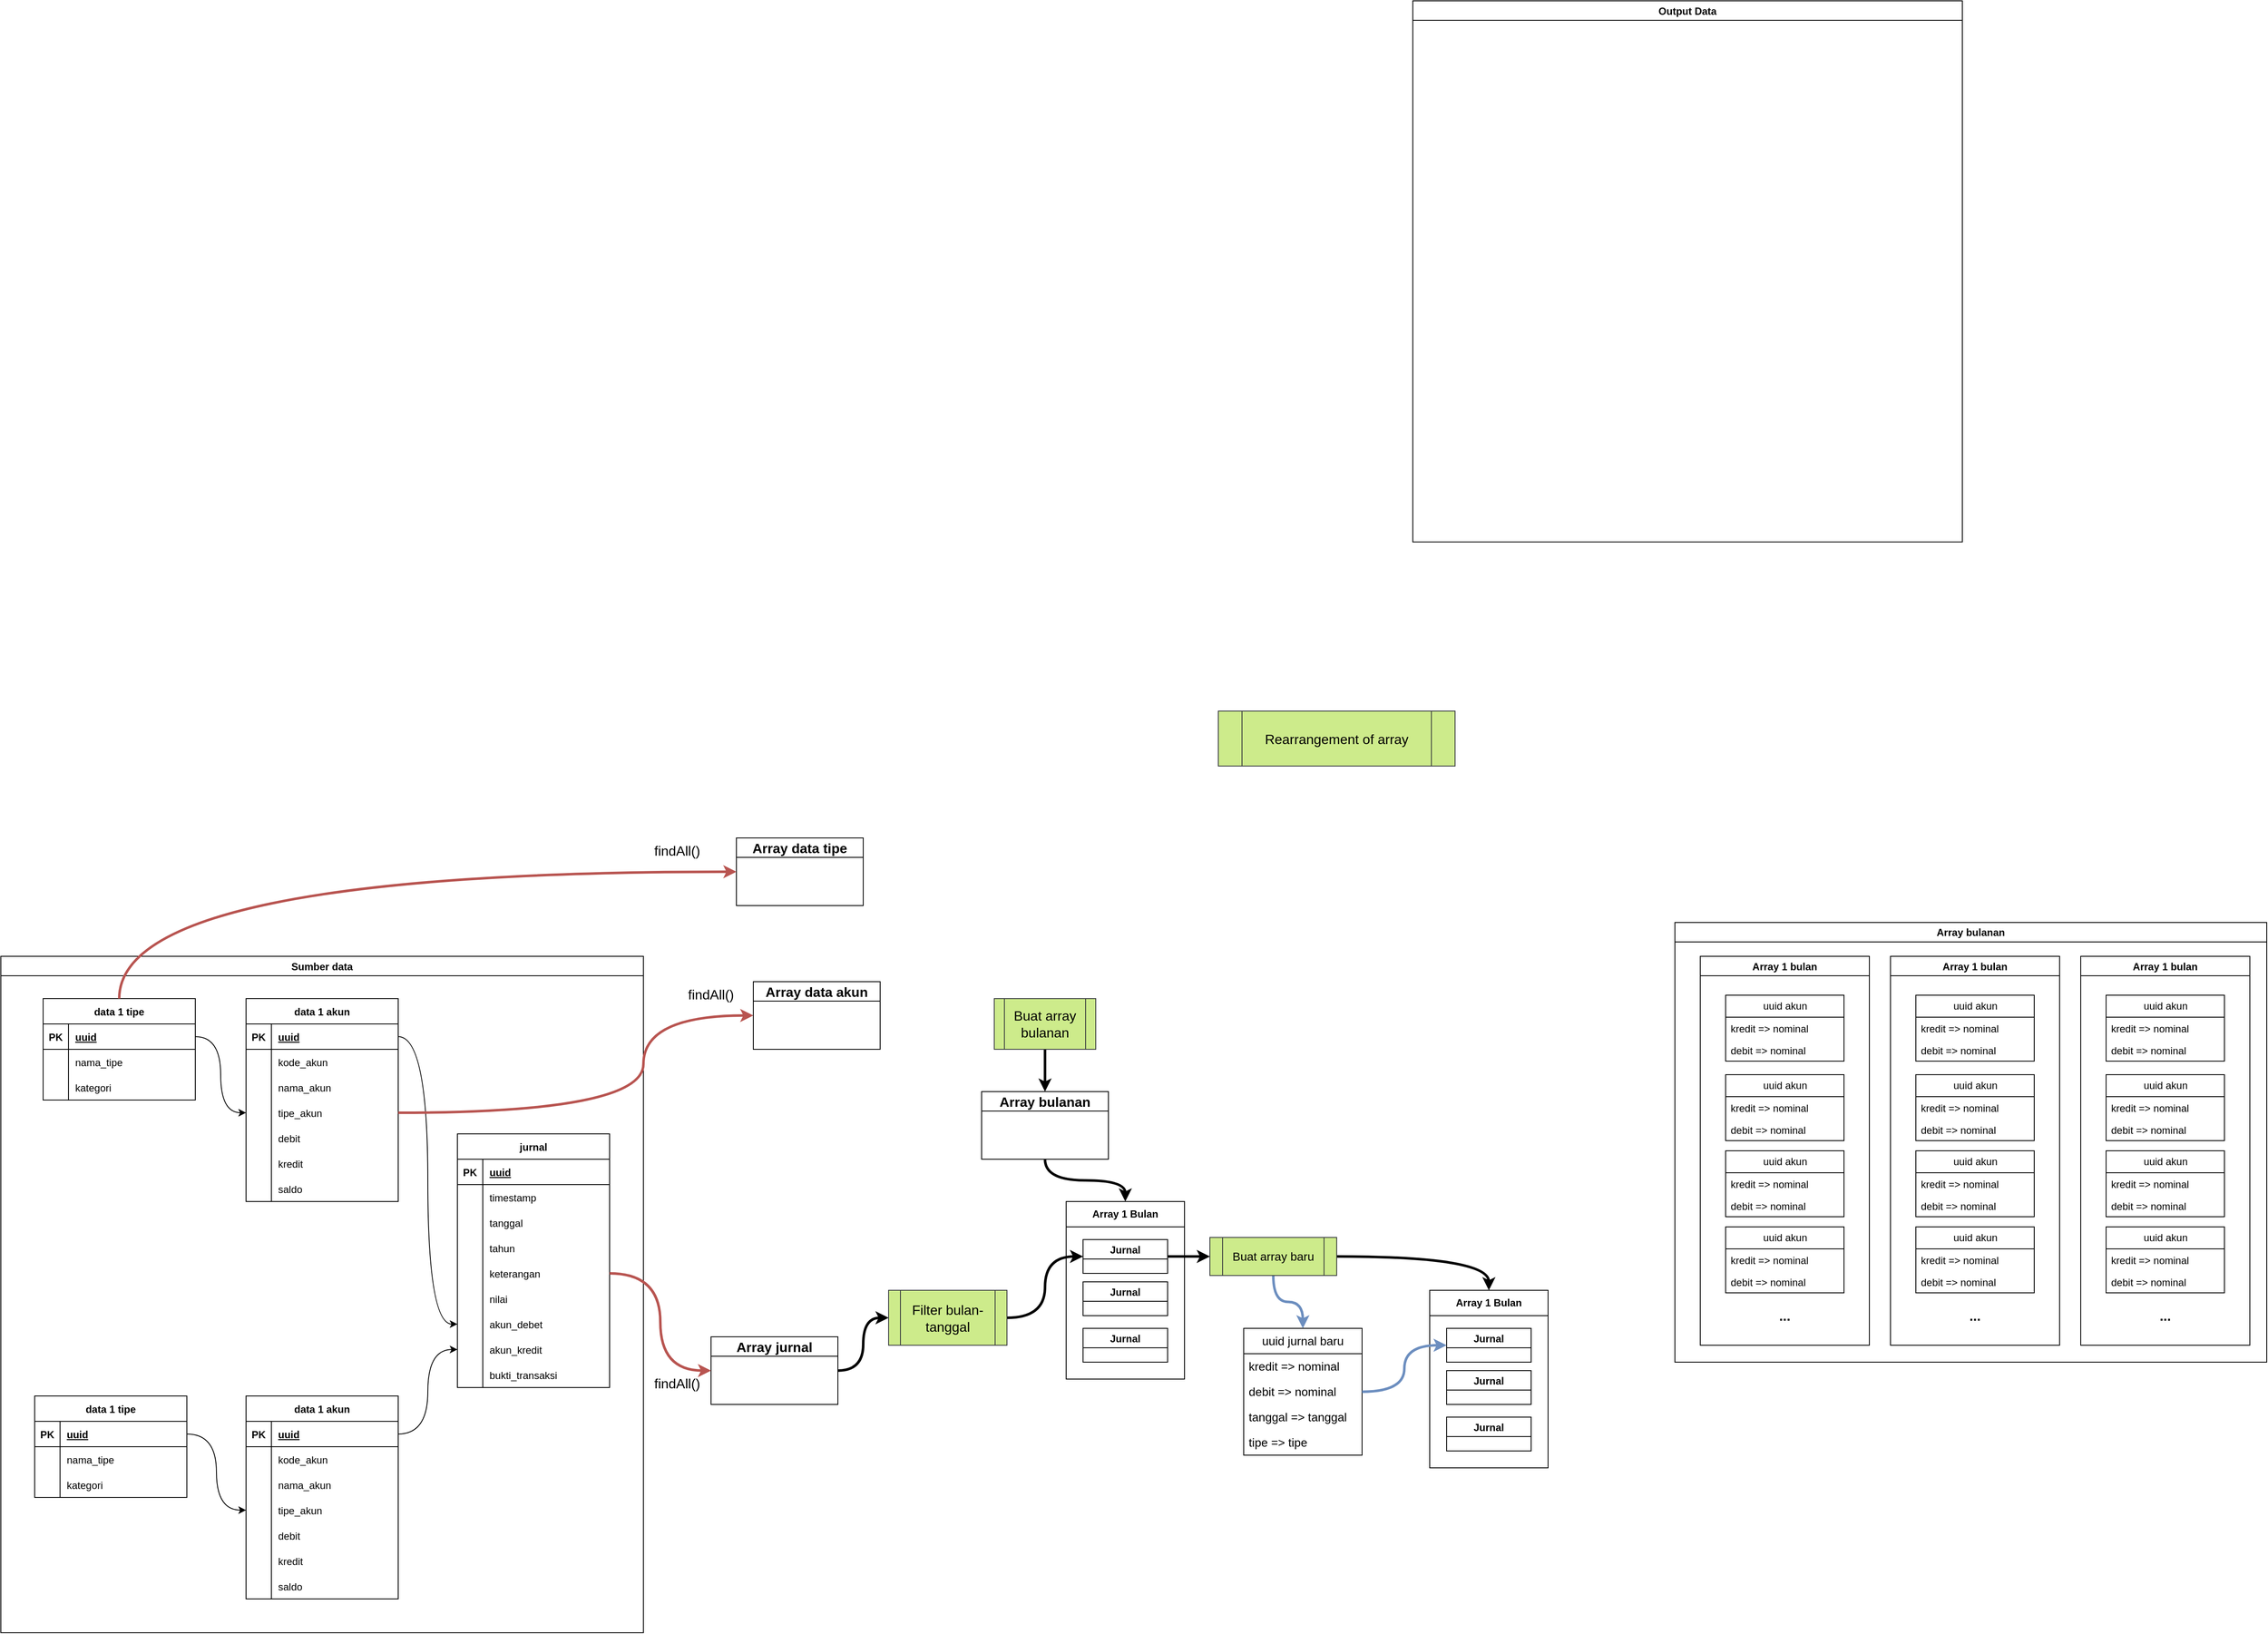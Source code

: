 <mxfile version="20.8.10" type="device"><diagram name="Page-1" id="9f46799a-70d6-7492-0946-bef42562c5a5"><mxGraphModel dx="3149" dy="2953" grid="1" gridSize="10" guides="1" tooltips="1" connect="1" arrows="1" fold="1" page="1" pageScale="1" pageWidth="1100" pageHeight="850" background="none" math="0" shadow="0"><root><mxCell id="0"/><mxCell id="1" parent="0"/><mxCell id="qWIvvmxzfyNrBOVGK8UX-236" value="Array 1 bulan" style="swimlane;" parent="1" vertex="1"><mxGeometry x="1530" y="20" width="200" height="460" as="geometry"/></mxCell><mxCell id="qWIvvmxzfyNrBOVGK8UX-232" value="uuid akun" style="swimlane;fontStyle=0;childLayout=stackLayout;horizontal=1;startSize=26;fillColor=none;horizontalStack=0;resizeParent=1;resizeParentMax=0;resizeLast=0;collapsible=1;marginBottom=0;html=1;" parent="qWIvvmxzfyNrBOVGK8UX-236" vertex="1"><mxGeometry x="30" y="46" width="140" height="78" as="geometry"/></mxCell><mxCell id="qWIvvmxzfyNrBOVGK8UX-233" value="kredit =&amp;gt; nominal" style="text;strokeColor=none;fillColor=none;align=left;verticalAlign=top;spacingLeft=4;spacingRight=4;overflow=hidden;rotatable=0;points=[[0,0.5],[1,0.5]];portConstraint=eastwest;whiteSpace=wrap;html=1;" parent="qWIvvmxzfyNrBOVGK8UX-232" vertex="1"><mxGeometry y="26" width="140" height="26" as="geometry"/></mxCell><mxCell id="qWIvvmxzfyNrBOVGK8UX-234" value="debit =&amp;gt; nominal" style="text;strokeColor=none;fillColor=none;align=left;verticalAlign=top;spacingLeft=4;spacingRight=4;overflow=hidden;rotatable=0;points=[[0,0.5],[1,0.5]];portConstraint=eastwest;whiteSpace=wrap;html=1;" parent="qWIvvmxzfyNrBOVGK8UX-232" vertex="1"><mxGeometry y="52" width="140" height="26" as="geometry"/></mxCell><mxCell id="qWIvvmxzfyNrBOVGK8UX-237" value="uuid akun" style="swimlane;fontStyle=0;childLayout=stackLayout;horizontal=1;startSize=26;fillColor=none;horizontalStack=0;resizeParent=1;resizeParentMax=0;resizeLast=0;collapsible=1;marginBottom=0;html=1;" parent="qWIvvmxzfyNrBOVGK8UX-236" vertex="1"><mxGeometry x="30" y="140" width="140" height="78" as="geometry"/></mxCell><mxCell id="qWIvvmxzfyNrBOVGK8UX-238" value="kredit =&amp;gt; nominal" style="text;strokeColor=none;fillColor=none;align=left;verticalAlign=top;spacingLeft=4;spacingRight=4;overflow=hidden;rotatable=0;points=[[0,0.5],[1,0.5]];portConstraint=eastwest;whiteSpace=wrap;html=1;" parent="qWIvvmxzfyNrBOVGK8UX-237" vertex="1"><mxGeometry y="26" width="140" height="26" as="geometry"/></mxCell><mxCell id="qWIvvmxzfyNrBOVGK8UX-239" value="debit =&amp;gt; nominal" style="text;strokeColor=none;fillColor=none;align=left;verticalAlign=top;spacingLeft=4;spacingRight=4;overflow=hidden;rotatable=0;points=[[0,0.5],[1,0.5]];portConstraint=eastwest;whiteSpace=wrap;html=1;" parent="qWIvvmxzfyNrBOVGK8UX-237" vertex="1"><mxGeometry y="52" width="140" height="26" as="geometry"/></mxCell><mxCell id="qWIvvmxzfyNrBOVGK8UX-240" value="uuid akun" style="swimlane;fontStyle=0;childLayout=stackLayout;horizontal=1;startSize=26;fillColor=none;horizontalStack=0;resizeParent=1;resizeParentMax=0;resizeLast=0;collapsible=1;marginBottom=0;html=1;" parent="qWIvvmxzfyNrBOVGK8UX-236" vertex="1"><mxGeometry x="30" y="230" width="140" height="78" as="geometry"/></mxCell><mxCell id="qWIvvmxzfyNrBOVGK8UX-241" value="kredit =&amp;gt; nominal" style="text;strokeColor=none;fillColor=none;align=left;verticalAlign=top;spacingLeft=4;spacingRight=4;overflow=hidden;rotatable=0;points=[[0,0.5],[1,0.5]];portConstraint=eastwest;whiteSpace=wrap;html=1;" parent="qWIvvmxzfyNrBOVGK8UX-240" vertex="1"><mxGeometry y="26" width="140" height="26" as="geometry"/></mxCell><mxCell id="qWIvvmxzfyNrBOVGK8UX-242" value="debit =&amp;gt; nominal" style="text;strokeColor=none;fillColor=none;align=left;verticalAlign=top;spacingLeft=4;spacingRight=4;overflow=hidden;rotatable=0;points=[[0,0.5],[1,0.5]];portConstraint=eastwest;whiteSpace=wrap;html=1;" parent="qWIvvmxzfyNrBOVGK8UX-240" vertex="1"><mxGeometry y="52" width="140" height="26" as="geometry"/></mxCell><mxCell id="qWIvvmxzfyNrBOVGK8UX-243" value="uuid akun" style="swimlane;fontStyle=0;childLayout=stackLayout;horizontal=1;startSize=26;fillColor=none;horizontalStack=0;resizeParent=1;resizeParentMax=0;resizeLast=0;collapsible=1;marginBottom=0;html=1;" parent="qWIvvmxzfyNrBOVGK8UX-236" vertex="1"><mxGeometry x="30" y="320" width="140" height="78" as="geometry"/></mxCell><mxCell id="qWIvvmxzfyNrBOVGK8UX-244" value="kredit =&amp;gt; nominal" style="text;strokeColor=none;fillColor=none;align=left;verticalAlign=top;spacingLeft=4;spacingRight=4;overflow=hidden;rotatable=0;points=[[0,0.5],[1,0.5]];portConstraint=eastwest;whiteSpace=wrap;html=1;" parent="qWIvvmxzfyNrBOVGK8UX-243" vertex="1"><mxGeometry y="26" width="140" height="26" as="geometry"/></mxCell><mxCell id="qWIvvmxzfyNrBOVGK8UX-245" value="debit =&amp;gt; nominal" style="text;strokeColor=none;fillColor=none;align=left;verticalAlign=top;spacingLeft=4;spacingRight=4;overflow=hidden;rotatable=0;points=[[0,0.5],[1,0.5]];portConstraint=eastwest;whiteSpace=wrap;html=1;" parent="qWIvvmxzfyNrBOVGK8UX-243" vertex="1"><mxGeometry y="52" width="140" height="26" as="geometry"/></mxCell><mxCell id="KUeOn7ZErBru0Qc2MvRN-8" value="..." style="text;html=1;strokeColor=none;fillColor=none;align=center;verticalAlign=middle;whiteSpace=wrap;rounded=0;fontStyle=1;fontSize=16;" parent="qWIvvmxzfyNrBOVGK8UX-236" vertex="1"><mxGeometry x="70" y="410" width="60" height="30" as="geometry"/></mxCell><mxCell id="KUeOn7ZErBru0Qc2MvRN-2" value="Sumber data" style="swimlane;" parent="1" vertex="1"><mxGeometry x="-480" y="20" width="760" height="800" as="geometry"/></mxCell><mxCell id="qWIvvmxzfyNrBOVGK8UX-8" value="data 1 akun" style="shape=table;startSize=30;container=1;collapsible=1;childLayout=tableLayout;fixedRows=1;rowLines=0;fontStyle=1;align=center;resizeLast=1;" parent="KUeOn7ZErBru0Qc2MvRN-2" vertex="1"><mxGeometry x="290" y="50" width="180" height="240" as="geometry"><mxRectangle x="300" y="40" width="110" height="30" as="alternateBounds"/></mxGeometry></mxCell><mxCell id="qWIvvmxzfyNrBOVGK8UX-9" value="" style="shape=tableRow;horizontal=0;startSize=0;swimlaneHead=0;swimlaneBody=0;fillColor=none;collapsible=0;dropTarget=0;points=[[0,0.5],[1,0.5]];portConstraint=eastwest;top=0;left=0;right=0;bottom=1;" parent="qWIvvmxzfyNrBOVGK8UX-8" vertex="1"><mxGeometry y="30" width="180" height="30" as="geometry"/></mxCell><mxCell id="qWIvvmxzfyNrBOVGK8UX-10" value="PK" style="shape=partialRectangle;connectable=0;fillColor=none;top=0;left=0;bottom=0;right=0;fontStyle=1;overflow=hidden;" parent="qWIvvmxzfyNrBOVGK8UX-9" vertex="1"><mxGeometry width="30" height="30" as="geometry"><mxRectangle width="30" height="30" as="alternateBounds"/></mxGeometry></mxCell><mxCell id="qWIvvmxzfyNrBOVGK8UX-11" value="uuid" style="shape=partialRectangle;connectable=0;fillColor=none;top=0;left=0;bottom=0;right=0;align=left;spacingLeft=6;fontStyle=5;overflow=hidden;" parent="qWIvvmxzfyNrBOVGK8UX-9" vertex="1"><mxGeometry x="30" width="150" height="30" as="geometry"><mxRectangle width="150" height="30" as="alternateBounds"/></mxGeometry></mxCell><mxCell id="qWIvvmxzfyNrBOVGK8UX-12" value="" style="shape=tableRow;horizontal=0;startSize=0;swimlaneHead=0;swimlaneBody=0;fillColor=none;collapsible=0;dropTarget=0;points=[[0,0.5],[1,0.5]];portConstraint=eastwest;top=0;left=0;right=0;bottom=0;" parent="qWIvvmxzfyNrBOVGK8UX-8" vertex="1"><mxGeometry y="60" width="180" height="30" as="geometry"/></mxCell><mxCell id="qWIvvmxzfyNrBOVGK8UX-13" value="" style="shape=partialRectangle;connectable=0;fillColor=none;top=0;left=0;bottom=0;right=0;editable=1;overflow=hidden;" parent="qWIvvmxzfyNrBOVGK8UX-12" vertex="1"><mxGeometry width="30" height="30" as="geometry"><mxRectangle width="30" height="30" as="alternateBounds"/></mxGeometry></mxCell><mxCell id="qWIvvmxzfyNrBOVGK8UX-14" value="kode_akun" style="shape=partialRectangle;connectable=0;fillColor=none;top=0;left=0;bottom=0;right=0;align=left;spacingLeft=6;overflow=hidden;" parent="qWIvvmxzfyNrBOVGK8UX-12" vertex="1"><mxGeometry x="30" width="150" height="30" as="geometry"><mxRectangle width="150" height="30" as="alternateBounds"/></mxGeometry></mxCell><mxCell id="qWIvvmxzfyNrBOVGK8UX-15" value="" style="shape=tableRow;horizontal=0;startSize=0;swimlaneHead=0;swimlaneBody=0;fillColor=none;collapsible=0;dropTarget=0;points=[[0,0.5],[1,0.5]];portConstraint=eastwest;top=0;left=0;right=0;bottom=0;" parent="qWIvvmxzfyNrBOVGK8UX-8" vertex="1"><mxGeometry y="90" width="180" height="30" as="geometry"/></mxCell><mxCell id="qWIvvmxzfyNrBOVGK8UX-16" value="" style="shape=partialRectangle;connectable=0;fillColor=none;top=0;left=0;bottom=0;right=0;editable=1;overflow=hidden;" parent="qWIvvmxzfyNrBOVGK8UX-15" vertex="1"><mxGeometry width="30" height="30" as="geometry"><mxRectangle width="30" height="30" as="alternateBounds"/></mxGeometry></mxCell><mxCell id="qWIvvmxzfyNrBOVGK8UX-17" value="nama_akun" style="shape=partialRectangle;connectable=0;fillColor=none;top=0;left=0;bottom=0;right=0;align=left;spacingLeft=6;overflow=hidden;" parent="qWIvvmxzfyNrBOVGK8UX-15" vertex="1"><mxGeometry x="30" width="150" height="30" as="geometry"><mxRectangle width="150" height="30" as="alternateBounds"/></mxGeometry></mxCell><mxCell id="qWIvvmxzfyNrBOVGK8UX-18" value="" style="shape=tableRow;horizontal=0;startSize=0;swimlaneHead=0;swimlaneBody=0;fillColor=none;collapsible=0;dropTarget=0;points=[[0,0.5],[1,0.5]];portConstraint=eastwest;top=0;left=0;right=0;bottom=0;" parent="qWIvvmxzfyNrBOVGK8UX-8" vertex="1"><mxGeometry y="120" width="180" height="30" as="geometry"/></mxCell><mxCell id="qWIvvmxzfyNrBOVGK8UX-19" value="" style="shape=partialRectangle;connectable=0;fillColor=none;top=0;left=0;bottom=0;right=0;editable=1;overflow=hidden;" parent="qWIvvmxzfyNrBOVGK8UX-18" vertex="1"><mxGeometry width="30" height="30" as="geometry"><mxRectangle width="30" height="30" as="alternateBounds"/></mxGeometry></mxCell><mxCell id="qWIvvmxzfyNrBOVGK8UX-20" value="tipe_akun" style="shape=partialRectangle;connectable=0;fillColor=none;top=0;left=0;bottom=0;right=0;align=left;spacingLeft=6;overflow=hidden;" parent="qWIvvmxzfyNrBOVGK8UX-18" vertex="1"><mxGeometry x="30" width="150" height="30" as="geometry"><mxRectangle width="150" height="30" as="alternateBounds"/></mxGeometry></mxCell><mxCell id="qWIvvmxzfyNrBOVGK8UX-21" style="shape=tableRow;horizontal=0;startSize=0;swimlaneHead=0;swimlaneBody=0;fillColor=none;collapsible=0;dropTarget=0;points=[[0,0.5],[1,0.5]];portConstraint=eastwest;top=0;left=0;right=0;bottom=0;" parent="qWIvvmxzfyNrBOVGK8UX-8" vertex="1"><mxGeometry y="150" width="180" height="30" as="geometry"/></mxCell><mxCell id="qWIvvmxzfyNrBOVGK8UX-22" style="shape=partialRectangle;connectable=0;fillColor=none;top=0;left=0;bottom=0;right=0;editable=1;overflow=hidden;" parent="qWIvvmxzfyNrBOVGK8UX-21" vertex="1"><mxGeometry width="30" height="30" as="geometry"><mxRectangle width="30" height="30" as="alternateBounds"/></mxGeometry></mxCell><mxCell id="qWIvvmxzfyNrBOVGK8UX-23" value="debit" style="shape=partialRectangle;connectable=0;fillColor=none;top=0;left=0;bottom=0;right=0;align=left;spacingLeft=6;overflow=hidden;" parent="qWIvvmxzfyNrBOVGK8UX-21" vertex="1"><mxGeometry x="30" width="150" height="30" as="geometry"><mxRectangle width="150" height="30" as="alternateBounds"/></mxGeometry></mxCell><mxCell id="qWIvvmxzfyNrBOVGK8UX-24" style="shape=tableRow;horizontal=0;startSize=0;swimlaneHead=0;swimlaneBody=0;fillColor=none;collapsible=0;dropTarget=0;points=[[0,0.5],[1,0.5]];portConstraint=eastwest;top=0;left=0;right=0;bottom=0;" parent="qWIvvmxzfyNrBOVGK8UX-8" vertex="1"><mxGeometry y="180" width="180" height="30" as="geometry"/></mxCell><mxCell id="qWIvvmxzfyNrBOVGK8UX-25" style="shape=partialRectangle;connectable=0;fillColor=none;top=0;left=0;bottom=0;right=0;editable=1;overflow=hidden;" parent="qWIvvmxzfyNrBOVGK8UX-24" vertex="1"><mxGeometry width="30" height="30" as="geometry"><mxRectangle width="30" height="30" as="alternateBounds"/></mxGeometry></mxCell><mxCell id="qWIvvmxzfyNrBOVGK8UX-26" value="kredit" style="shape=partialRectangle;connectable=0;fillColor=none;top=0;left=0;bottom=0;right=0;align=left;spacingLeft=6;overflow=hidden;" parent="qWIvvmxzfyNrBOVGK8UX-24" vertex="1"><mxGeometry x="30" width="150" height="30" as="geometry"><mxRectangle width="150" height="30" as="alternateBounds"/></mxGeometry></mxCell><mxCell id="qWIvvmxzfyNrBOVGK8UX-27" style="shape=tableRow;horizontal=0;startSize=0;swimlaneHead=0;swimlaneBody=0;fillColor=none;collapsible=0;dropTarget=0;points=[[0,0.5],[1,0.5]];portConstraint=eastwest;top=0;left=0;right=0;bottom=0;" parent="qWIvvmxzfyNrBOVGK8UX-8" vertex="1"><mxGeometry y="210" width="180" height="30" as="geometry"/></mxCell><mxCell id="qWIvvmxzfyNrBOVGK8UX-28" style="shape=partialRectangle;connectable=0;fillColor=none;top=0;left=0;bottom=0;right=0;editable=1;overflow=hidden;" parent="qWIvvmxzfyNrBOVGK8UX-27" vertex="1"><mxGeometry width="30" height="30" as="geometry"><mxRectangle width="30" height="30" as="alternateBounds"/></mxGeometry></mxCell><mxCell id="qWIvvmxzfyNrBOVGK8UX-29" value="saldo" style="shape=partialRectangle;connectable=0;fillColor=none;top=0;left=0;bottom=0;right=0;align=left;spacingLeft=6;overflow=hidden;" parent="qWIvvmxzfyNrBOVGK8UX-27" vertex="1"><mxGeometry x="30" width="150" height="30" as="geometry"><mxRectangle width="150" height="30" as="alternateBounds"/></mxGeometry></mxCell><mxCell id="qWIvvmxzfyNrBOVGK8UX-59" value="" style="endArrow=classic;html=1;rounded=0;edgeStyle=orthogonalEdgeStyle;exitX=1;exitY=0.5;exitDx=0;exitDy=0;curved=1;" parent="KUeOn7ZErBru0Qc2MvRN-2" source="qWIvvmxzfyNrBOVGK8UX-34" target="qWIvvmxzfyNrBOVGK8UX-18" edge="1"><mxGeometry width="50" height="50" relative="1" as="geometry"><mxPoint x="390" y="190" as="sourcePoint"/><mxPoint x="440" y="140" as="targetPoint"/></mxGeometry></mxCell><mxCell id="qWIvvmxzfyNrBOVGK8UX-88" value="" style="endArrow=classic;html=1;rounded=0;exitX=1;exitY=0.5;exitDx=0;exitDy=0;entryX=0;entryY=0.5;entryDx=0;entryDy=0;edgeStyle=orthogonalEdgeStyle;curved=1;" parent="KUeOn7ZErBru0Qc2MvRN-2" source="qWIvvmxzfyNrBOVGK8UX-9" target="qWIvvmxzfyNrBOVGK8UX-79" edge="1"><mxGeometry width="50" height="50" relative="1" as="geometry"><mxPoint x="390" y="240" as="sourcePoint"/><mxPoint x="440" y="190" as="targetPoint"/></mxGeometry></mxCell><mxCell id="qWIvvmxzfyNrBOVGK8UX-91" value="data 1 akun" style="shape=table;startSize=30;container=1;collapsible=1;childLayout=tableLayout;fixedRows=1;rowLines=0;fontStyle=1;align=center;resizeLast=1;" parent="KUeOn7ZErBru0Qc2MvRN-2" vertex="1"><mxGeometry x="290" y="520" width="180" height="240" as="geometry"><mxRectangle x="300" y="305" width="110" height="30" as="alternateBounds"/></mxGeometry></mxCell><mxCell id="qWIvvmxzfyNrBOVGK8UX-92" value="" style="shape=tableRow;horizontal=0;startSize=0;swimlaneHead=0;swimlaneBody=0;fillColor=none;collapsible=0;dropTarget=0;points=[[0,0.5],[1,0.5]];portConstraint=eastwest;top=0;left=0;right=0;bottom=1;" parent="qWIvvmxzfyNrBOVGK8UX-91" vertex="1"><mxGeometry y="30" width="180" height="30" as="geometry"/></mxCell><mxCell id="qWIvvmxzfyNrBOVGK8UX-93" value="PK" style="shape=partialRectangle;connectable=0;fillColor=none;top=0;left=0;bottom=0;right=0;fontStyle=1;overflow=hidden;" parent="qWIvvmxzfyNrBOVGK8UX-92" vertex="1"><mxGeometry width="30" height="30" as="geometry"><mxRectangle width="30" height="30" as="alternateBounds"/></mxGeometry></mxCell><mxCell id="qWIvvmxzfyNrBOVGK8UX-94" value="uuid" style="shape=partialRectangle;connectable=0;fillColor=none;top=0;left=0;bottom=0;right=0;align=left;spacingLeft=6;fontStyle=5;overflow=hidden;" parent="qWIvvmxzfyNrBOVGK8UX-92" vertex="1"><mxGeometry x="30" width="150" height="30" as="geometry"><mxRectangle width="150" height="30" as="alternateBounds"/></mxGeometry></mxCell><mxCell id="qWIvvmxzfyNrBOVGK8UX-95" value="" style="shape=tableRow;horizontal=0;startSize=0;swimlaneHead=0;swimlaneBody=0;fillColor=none;collapsible=0;dropTarget=0;points=[[0,0.5],[1,0.5]];portConstraint=eastwest;top=0;left=0;right=0;bottom=0;" parent="qWIvvmxzfyNrBOVGK8UX-91" vertex="1"><mxGeometry y="60" width="180" height="30" as="geometry"/></mxCell><mxCell id="qWIvvmxzfyNrBOVGK8UX-96" value="" style="shape=partialRectangle;connectable=0;fillColor=none;top=0;left=0;bottom=0;right=0;editable=1;overflow=hidden;" parent="qWIvvmxzfyNrBOVGK8UX-95" vertex="1"><mxGeometry width="30" height="30" as="geometry"><mxRectangle width="30" height="30" as="alternateBounds"/></mxGeometry></mxCell><mxCell id="qWIvvmxzfyNrBOVGK8UX-97" value="kode_akun" style="shape=partialRectangle;connectable=0;fillColor=none;top=0;left=0;bottom=0;right=0;align=left;spacingLeft=6;overflow=hidden;" parent="qWIvvmxzfyNrBOVGK8UX-95" vertex="1"><mxGeometry x="30" width="150" height="30" as="geometry"><mxRectangle width="150" height="30" as="alternateBounds"/></mxGeometry></mxCell><mxCell id="qWIvvmxzfyNrBOVGK8UX-98" value="" style="shape=tableRow;horizontal=0;startSize=0;swimlaneHead=0;swimlaneBody=0;fillColor=none;collapsible=0;dropTarget=0;points=[[0,0.5],[1,0.5]];portConstraint=eastwest;top=0;left=0;right=0;bottom=0;" parent="qWIvvmxzfyNrBOVGK8UX-91" vertex="1"><mxGeometry y="90" width="180" height="30" as="geometry"/></mxCell><mxCell id="qWIvvmxzfyNrBOVGK8UX-99" value="" style="shape=partialRectangle;connectable=0;fillColor=none;top=0;left=0;bottom=0;right=0;editable=1;overflow=hidden;" parent="qWIvvmxzfyNrBOVGK8UX-98" vertex="1"><mxGeometry width="30" height="30" as="geometry"><mxRectangle width="30" height="30" as="alternateBounds"/></mxGeometry></mxCell><mxCell id="qWIvvmxzfyNrBOVGK8UX-100" value="nama_akun" style="shape=partialRectangle;connectable=0;fillColor=none;top=0;left=0;bottom=0;right=0;align=left;spacingLeft=6;overflow=hidden;" parent="qWIvvmxzfyNrBOVGK8UX-98" vertex="1"><mxGeometry x="30" width="150" height="30" as="geometry"><mxRectangle width="150" height="30" as="alternateBounds"/></mxGeometry></mxCell><mxCell id="qWIvvmxzfyNrBOVGK8UX-101" value="" style="shape=tableRow;horizontal=0;startSize=0;swimlaneHead=0;swimlaneBody=0;fillColor=none;collapsible=0;dropTarget=0;points=[[0,0.5],[1,0.5]];portConstraint=eastwest;top=0;left=0;right=0;bottom=0;" parent="qWIvvmxzfyNrBOVGK8UX-91" vertex="1"><mxGeometry y="120" width="180" height="30" as="geometry"/></mxCell><mxCell id="qWIvvmxzfyNrBOVGK8UX-102" value="" style="shape=partialRectangle;connectable=0;fillColor=none;top=0;left=0;bottom=0;right=0;editable=1;overflow=hidden;" parent="qWIvvmxzfyNrBOVGK8UX-101" vertex="1"><mxGeometry width="30" height="30" as="geometry"><mxRectangle width="30" height="30" as="alternateBounds"/></mxGeometry></mxCell><mxCell id="qWIvvmxzfyNrBOVGK8UX-103" value="tipe_akun" style="shape=partialRectangle;connectable=0;fillColor=none;top=0;left=0;bottom=0;right=0;align=left;spacingLeft=6;overflow=hidden;" parent="qWIvvmxzfyNrBOVGK8UX-101" vertex="1"><mxGeometry x="30" width="150" height="30" as="geometry"><mxRectangle width="150" height="30" as="alternateBounds"/></mxGeometry></mxCell><mxCell id="qWIvvmxzfyNrBOVGK8UX-104" style="shape=tableRow;horizontal=0;startSize=0;swimlaneHead=0;swimlaneBody=0;fillColor=none;collapsible=0;dropTarget=0;points=[[0,0.5],[1,0.5]];portConstraint=eastwest;top=0;left=0;right=0;bottom=0;" parent="qWIvvmxzfyNrBOVGK8UX-91" vertex="1"><mxGeometry y="150" width="180" height="30" as="geometry"/></mxCell><mxCell id="qWIvvmxzfyNrBOVGK8UX-105" style="shape=partialRectangle;connectable=0;fillColor=none;top=0;left=0;bottom=0;right=0;editable=1;overflow=hidden;" parent="qWIvvmxzfyNrBOVGK8UX-104" vertex="1"><mxGeometry width="30" height="30" as="geometry"><mxRectangle width="30" height="30" as="alternateBounds"/></mxGeometry></mxCell><mxCell id="qWIvvmxzfyNrBOVGK8UX-106" value="debit" style="shape=partialRectangle;connectable=0;fillColor=none;top=0;left=0;bottom=0;right=0;align=left;spacingLeft=6;overflow=hidden;" parent="qWIvvmxzfyNrBOVGK8UX-104" vertex="1"><mxGeometry x="30" width="150" height="30" as="geometry"><mxRectangle width="150" height="30" as="alternateBounds"/></mxGeometry></mxCell><mxCell id="qWIvvmxzfyNrBOVGK8UX-107" style="shape=tableRow;horizontal=0;startSize=0;swimlaneHead=0;swimlaneBody=0;fillColor=none;collapsible=0;dropTarget=0;points=[[0,0.5],[1,0.5]];portConstraint=eastwest;top=0;left=0;right=0;bottom=0;" parent="qWIvvmxzfyNrBOVGK8UX-91" vertex="1"><mxGeometry y="180" width="180" height="30" as="geometry"/></mxCell><mxCell id="qWIvvmxzfyNrBOVGK8UX-108" style="shape=partialRectangle;connectable=0;fillColor=none;top=0;left=0;bottom=0;right=0;editable=1;overflow=hidden;" parent="qWIvvmxzfyNrBOVGK8UX-107" vertex="1"><mxGeometry width="30" height="30" as="geometry"><mxRectangle width="30" height="30" as="alternateBounds"/></mxGeometry></mxCell><mxCell id="qWIvvmxzfyNrBOVGK8UX-109" value="kredit" style="shape=partialRectangle;connectable=0;fillColor=none;top=0;left=0;bottom=0;right=0;align=left;spacingLeft=6;overflow=hidden;" parent="qWIvvmxzfyNrBOVGK8UX-107" vertex="1"><mxGeometry x="30" width="150" height="30" as="geometry"><mxRectangle width="150" height="30" as="alternateBounds"/></mxGeometry></mxCell><mxCell id="qWIvvmxzfyNrBOVGK8UX-110" style="shape=tableRow;horizontal=0;startSize=0;swimlaneHead=0;swimlaneBody=0;fillColor=none;collapsible=0;dropTarget=0;points=[[0,0.5],[1,0.5]];portConstraint=eastwest;top=0;left=0;right=0;bottom=0;" parent="qWIvvmxzfyNrBOVGK8UX-91" vertex="1"><mxGeometry y="210" width="180" height="30" as="geometry"/></mxCell><mxCell id="qWIvvmxzfyNrBOVGK8UX-111" style="shape=partialRectangle;connectable=0;fillColor=none;top=0;left=0;bottom=0;right=0;editable=1;overflow=hidden;" parent="qWIvvmxzfyNrBOVGK8UX-110" vertex="1"><mxGeometry width="30" height="30" as="geometry"><mxRectangle width="30" height="30" as="alternateBounds"/></mxGeometry></mxCell><mxCell id="qWIvvmxzfyNrBOVGK8UX-112" value="saldo" style="shape=partialRectangle;connectable=0;fillColor=none;top=0;left=0;bottom=0;right=0;align=left;spacingLeft=6;overflow=hidden;" parent="qWIvvmxzfyNrBOVGK8UX-110" vertex="1"><mxGeometry x="30" width="150" height="30" as="geometry"><mxRectangle width="150" height="30" as="alternateBounds"/></mxGeometry></mxCell><mxCell id="qWIvvmxzfyNrBOVGK8UX-114" value="data 1 tipe" style="shape=table;startSize=30;container=1;collapsible=1;childLayout=tableLayout;fixedRows=1;rowLines=0;fontStyle=1;align=center;resizeLast=1;" parent="KUeOn7ZErBru0Qc2MvRN-2" vertex="1"><mxGeometry x="40" y="520" width="180" height="120" as="geometry"><mxRectangle x="60" y="305" width="100" height="30" as="alternateBounds"/></mxGeometry></mxCell><mxCell id="qWIvvmxzfyNrBOVGK8UX-115" value="" style="shape=tableRow;horizontal=0;startSize=0;swimlaneHead=0;swimlaneBody=0;fillColor=none;collapsible=0;dropTarget=0;points=[[0,0.5],[1,0.5]];portConstraint=eastwest;top=0;left=0;right=0;bottom=1;" parent="qWIvvmxzfyNrBOVGK8UX-114" vertex="1"><mxGeometry y="30" width="180" height="30" as="geometry"/></mxCell><mxCell id="qWIvvmxzfyNrBOVGK8UX-116" value="PK" style="shape=partialRectangle;connectable=0;fillColor=none;top=0;left=0;bottom=0;right=0;fontStyle=1;overflow=hidden;" parent="qWIvvmxzfyNrBOVGK8UX-115" vertex="1"><mxGeometry width="30" height="30" as="geometry"><mxRectangle width="30" height="30" as="alternateBounds"/></mxGeometry></mxCell><mxCell id="qWIvvmxzfyNrBOVGK8UX-117" value="uuid" style="shape=partialRectangle;connectable=0;fillColor=none;top=0;left=0;bottom=0;right=0;align=left;spacingLeft=6;fontStyle=5;overflow=hidden;" parent="qWIvvmxzfyNrBOVGK8UX-115" vertex="1"><mxGeometry x="30" width="150" height="30" as="geometry"><mxRectangle width="150" height="30" as="alternateBounds"/></mxGeometry></mxCell><mxCell id="qWIvvmxzfyNrBOVGK8UX-118" value="" style="shape=tableRow;horizontal=0;startSize=0;swimlaneHead=0;swimlaneBody=0;fillColor=none;collapsible=0;dropTarget=0;points=[[0,0.5],[1,0.5]];portConstraint=eastwest;top=0;left=0;right=0;bottom=0;" parent="qWIvvmxzfyNrBOVGK8UX-114" vertex="1"><mxGeometry y="60" width="180" height="30" as="geometry"/></mxCell><mxCell id="qWIvvmxzfyNrBOVGK8UX-119" value="" style="shape=partialRectangle;connectable=0;fillColor=none;top=0;left=0;bottom=0;right=0;editable=1;overflow=hidden;" parent="qWIvvmxzfyNrBOVGK8UX-118" vertex="1"><mxGeometry width="30" height="30" as="geometry"><mxRectangle width="30" height="30" as="alternateBounds"/></mxGeometry></mxCell><mxCell id="qWIvvmxzfyNrBOVGK8UX-120" value="nama_tipe" style="shape=partialRectangle;connectable=0;fillColor=none;top=0;left=0;bottom=0;right=0;align=left;spacingLeft=6;overflow=hidden;" parent="qWIvvmxzfyNrBOVGK8UX-118" vertex="1"><mxGeometry x="30" width="150" height="30" as="geometry"><mxRectangle width="150" height="30" as="alternateBounds"/></mxGeometry></mxCell><mxCell id="qWIvvmxzfyNrBOVGK8UX-121" value="" style="shape=tableRow;horizontal=0;startSize=0;swimlaneHead=0;swimlaneBody=0;fillColor=none;collapsible=0;dropTarget=0;points=[[0,0.5],[1,0.5]];portConstraint=eastwest;top=0;left=0;right=0;bottom=0;" parent="qWIvvmxzfyNrBOVGK8UX-114" vertex="1"><mxGeometry y="90" width="180" height="30" as="geometry"/></mxCell><mxCell id="qWIvvmxzfyNrBOVGK8UX-122" value="" style="shape=partialRectangle;connectable=0;fillColor=none;top=0;left=0;bottom=0;right=0;editable=1;overflow=hidden;" parent="qWIvvmxzfyNrBOVGK8UX-121" vertex="1"><mxGeometry width="30" height="30" as="geometry"><mxRectangle width="30" height="30" as="alternateBounds"/></mxGeometry></mxCell><mxCell id="qWIvvmxzfyNrBOVGK8UX-123" value="kategori" style="shape=partialRectangle;connectable=0;fillColor=none;top=0;left=0;bottom=0;right=0;align=left;spacingLeft=6;overflow=hidden;" parent="qWIvvmxzfyNrBOVGK8UX-121" vertex="1"><mxGeometry x="30" width="150" height="30" as="geometry"><mxRectangle width="150" height="30" as="alternateBounds"/></mxGeometry></mxCell><mxCell id="qWIvvmxzfyNrBOVGK8UX-124" style="edgeStyle=orthogonalEdgeStyle;rounded=0;orthogonalLoop=1;jettySize=auto;html=1;exitX=1;exitY=0.5;exitDx=0;exitDy=0;curved=1;" parent="KUeOn7ZErBru0Qc2MvRN-2" source="qWIvvmxzfyNrBOVGK8UX-115" target="qWIvvmxzfyNrBOVGK8UX-101" edge="1"><mxGeometry relative="1" as="geometry"/></mxCell><mxCell id="qWIvvmxzfyNrBOVGK8UX-60" value="jurnal" style="shape=table;startSize=30;container=1;collapsible=1;childLayout=tableLayout;fixedRows=1;rowLines=0;fontStyle=1;align=center;resizeLast=1;" parent="KUeOn7ZErBru0Qc2MvRN-2" vertex="1"><mxGeometry x="540" y="210" width="180" height="300" as="geometry"><mxRectangle x="590" y="40" width="70" height="30" as="alternateBounds"/></mxGeometry></mxCell><mxCell id="qWIvvmxzfyNrBOVGK8UX-61" value="" style="shape=tableRow;horizontal=0;startSize=0;swimlaneHead=0;swimlaneBody=0;fillColor=none;collapsible=0;dropTarget=0;points=[[0,0.5],[1,0.5]];portConstraint=eastwest;top=0;left=0;right=0;bottom=1;" parent="qWIvvmxzfyNrBOVGK8UX-60" vertex="1"><mxGeometry y="30" width="180" height="30" as="geometry"/></mxCell><mxCell id="qWIvvmxzfyNrBOVGK8UX-62" value="PK" style="shape=partialRectangle;connectable=0;fillColor=none;top=0;left=0;bottom=0;right=0;fontStyle=1;overflow=hidden;" parent="qWIvvmxzfyNrBOVGK8UX-61" vertex="1"><mxGeometry width="30" height="30" as="geometry"><mxRectangle width="30" height="30" as="alternateBounds"/></mxGeometry></mxCell><mxCell id="qWIvvmxzfyNrBOVGK8UX-63" value="uuid" style="shape=partialRectangle;connectable=0;fillColor=none;top=0;left=0;bottom=0;right=0;align=left;spacingLeft=6;fontStyle=5;overflow=hidden;" parent="qWIvvmxzfyNrBOVGK8UX-61" vertex="1"><mxGeometry x="30" width="150" height="30" as="geometry"><mxRectangle width="150" height="30" as="alternateBounds"/></mxGeometry></mxCell><mxCell id="qWIvvmxzfyNrBOVGK8UX-64" value="" style="shape=tableRow;horizontal=0;startSize=0;swimlaneHead=0;swimlaneBody=0;fillColor=none;collapsible=0;dropTarget=0;points=[[0,0.5],[1,0.5]];portConstraint=eastwest;top=0;left=0;right=0;bottom=0;" parent="qWIvvmxzfyNrBOVGK8UX-60" vertex="1"><mxGeometry y="60" width="180" height="30" as="geometry"/></mxCell><mxCell id="qWIvvmxzfyNrBOVGK8UX-65" value="" style="shape=partialRectangle;connectable=0;fillColor=none;top=0;left=0;bottom=0;right=0;editable=1;overflow=hidden;" parent="qWIvvmxzfyNrBOVGK8UX-64" vertex="1"><mxGeometry width="30" height="30" as="geometry"><mxRectangle width="30" height="30" as="alternateBounds"/></mxGeometry></mxCell><mxCell id="qWIvvmxzfyNrBOVGK8UX-66" value="timestamp" style="shape=partialRectangle;connectable=0;fillColor=none;top=0;left=0;bottom=0;right=0;align=left;spacingLeft=6;overflow=hidden;" parent="qWIvvmxzfyNrBOVGK8UX-64" vertex="1"><mxGeometry x="30" width="150" height="30" as="geometry"><mxRectangle width="150" height="30" as="alternateBounds"/></mxGeometry></mxCell><mxCell id="qWIvvmxzfyNrBOVGK8UX-67" value="" style="shape=tableRow;horizontal=0;startSize=0;swimlaneHead=0;swimlaneBody=0;fillColor=none;collapsible=0;dropTarget=0;points=[[0,0.5],[1,0.5]];portConstraint=eastwest;top=0;left=0;right=0;bottom=0;" parent="qWIvvmxzfyNrBOVGK8UX-60" vertex="1"><mxGeometry y="90" width="180" height="30" as="geometry"/></mxCell><mxCell id="qWIvvmxzfyNrBOVGK8UX-68" value="" style="shape=partialRectangle;connectable=0;fillColor=none;top=0;left=0;bottom=0;right=0;editable=1;overflow=hidden;" parent="qWIvvmxzfyNrBOVGK8UX-67" vertex="1"><mxGeometry width="30" height="30" as="geometry"><mxRectangle width="30" height="30" as="alternateBounds"/></mxGeometry></mxCell><mxCell id="qWIvvmxzfyNrBOVGK8UX-69" value="tanggal" style="shape=partialRectangle;connectable=0;fillColor=none;top=0;left=0;bottom=0;right=0;align=left;spacingLeft=6;overflow=hidden;" parent="qWIvvmxzfyNrBOVGK8UX-67" vertex="1"><mxGeometry x="30" width="150" height="30" as="geometry"><mxRectangle width="150" height="30" as="alternateBounds"/></mxGeometry></mxCell><mxCell id="qWIvvmxzfyNrBOVGK8UX-70" value="" style="shape=tableRow;horizontal=0;startSize=0;swimlaneHead=0;swimlaneBody=0;fillColor=none;collapsible=0;dropTarget=0;points=[[0,0.5],[1,0.5]];portConstraint=eastwest;top=0;left=0;right=0;bottom=0;" parent="qWIvvmxzfyNrBOVGK8UX-60" vertex="1"><mxGeometry y="120" width="180" height="30" as="geometry"/></mxCell><mxCell id="qWIvvmxzfyNrBOVGK8UX-71" value="" style="shape=partialRectangle;connectable=0;fillColor=none;top=0;left=0;bottom=0;right=0;editable=1;overflow=hidden;" parent="qWIvvmxzfyNrBOVGK8UX-70" vertex="1"><mxGeometry width="30" height="30" as="geometry"><mxRectangle width="30" height="30" as="alternateBounds"/></mxGeometry></mxCell><mxCell id="qWIvvmxzfyNrBOVGK8UX-72" value="tahun" style="shape=partialRectangle;connectable=0;fillColor=none;top=0;left=0;bottom=0;right=0;align=left;spacingLeft=6;overflow=hidden;" parent="qWIvvmxzfyNrBOVGK8UX-70" vertex="1"><mxGeometry x="30" width="150" height="30" as="geometry"><mxRectangle width="150" height="30" as="alternateBounds"/></mxGeometry></mxCell><mxCell id="qWIvvmxzfyNrBOVGK8UX-73" style="shape=tableRow;horizontal=0;startSize=0;swimlaneHead=0;swimlaneBody=0;fillColor=none;collapsible=0;dropTarget=0;points=[[0,0.5],[1,0.5]];portConstraint=eastwest;top=0;left=0;right=0;bottom=0;" parent="qWIvvmxzfyNrBOVGK8UX-60" vertex="1"><mxGeometry y="150" width="180" height="30" as="geometry"/></mxCell><mxCell id="qWIvvmxzfyNrBOVGK8UX-74" style="shape=partialRectangle;connectable=0;fillColor=none;top=0;left=0;bottom=0;right=0;editable=1;overflow=hidden;" parent="qWIvvmxzfyNrBOVGK8UX-73" vertex="1"><mxGeometry width="30" height="30" as="geometry"><mxRectangle width="30" height="30" as="alternateBounds"/></mxGeometry></mxCell><mxCell id="qWIvvmxzfyNrBOVGK8UX-75" value="keterangan" style="shape=partialRectangle;connectable=0;fillColor=none;top=0;left=0;bottom=0;right=0;align=left;spacingLeft=6;overflow=hidden;" parent="qWIvvmxzfyNrBOVGK8UX-73" vertex="1"><mxGeometry x="30" width="150" height="30" as="geometry"><mxRectangle width="150" height="30" as="alternateBounds"/></mxGeometry></mxCell><mxCell id="qWIvvmxzfyNrBOVGK8UX-76" style="shape=tableRow;horizontal=0;startSize=0;swimlaneHead=0;swimlaneBody=0;fillColor=none;collapsible=0;dropTarget=0;points=[[0,0.5],[1,0.5]];portConstraint=eastwest;top=0;left=0;right=0;bottom=0;" parent="qWIvvmxzfyNrBOVGK8UX-60" vertex="1"><mxGeometry y="180" width="180" height="30" as="geometry"/></mxCell><mxCell id="qWIvvmxzfyNrBOVGK8UX-77" style="shape=partialRectangle;connectable=0;fillColor=none;top=0;left=0;bottom=0;right=0;editable=1;overflow=hidden;" parent="qWIvvmxzfyNrBOVGK8UX-76" vertex="1"><mxGeometry width="30" height="30" as="geometry"><mxRectangle width="30" height="30" as="alternateBounds"/></mxGeometry></mxCell><mxCell id="qWIvvmxzfyNrBOVGK8UX-78" value="nilai" style="shape=partialRectangle;connectable=0;fillColor=none;top=0;left=0;bottom=0;right=0;align=left;spacingLeft=6;overflow=hidden;" parent="qWIvvmxzfyNrBOVGK8UX-76" vertex="1"><mxGeometry x="30" width="150" height="30" as="geometry"><mxRectangle width="150" height="30" as="alternateBounds"/></mxGeometry></mxCell><mxCell id="qWIvvmxzfyNrBOVGK8UX-79" style="shape=tableRow;horizontal=0;startSize=0;swimlaneHead=0;swimlaneBody=0;fillColor=none;collapsible=0;dropTarget=0;points=[[0,0.5],[1,0.5]];portConstraint=eastwest;top=0;left=0;right=0;bottom=0;" parent="qWIvvmxzfyNrBOVGK8UX-60" vertex="1"><mxGeometry y="210" width="180" height="30" as="geometry"/></mxCell><mxCell id="qWIvvmxzfyNrBOVGK8UX-80" style="shape=partialRectangle;connectable=0;fillColor=none;top=0;left=0;bottom=0;right=0;editable=1;overflow=hidden;" parent="qWIvvmxzfyNrBOVGK8UX-79" vertex="1"><mxGeometry width="30" height="30" as="geometry"><mxRectangle width="30" height="30" as="alternateBounds"/></mxGeometry></mxCell><mxCell id="qWIvvmxzfyNrBOVGK8UX-81" value="akun_debet" style="shape=partialRectangle;connectable=0;fillColor=none;top=0;left=0;bottom=0;right=0;align=left;spacingLeft=6;overflow=hidden;" parent="qWIvvmxzfyNrBOVGK8UX-79" vertex="1"><mxGeometry x="30" width="150" height="30" as="geometry"><mxRectangle width="150" height="30" as="alternateBounds"/></mxGeometry></mxCell><mxCell id="qWIvvmxzfyNrBOVGK8UX-82" style="shape=tableRow;horizontal=0;startSize=0;swimlaneHead=0;swimlaneBody=0;fillColor=none;collapsible=0;dropTarget=0;points=[[0,0.5],[1,0.5]];portConstraint=eastwest;top=0;left=0;right=0;bottom=0;" parent="qWIvvmxzfyNrBOVGK8UX-60" vertex="1"><mxGeometry y="240" width="180" height="30" as="geometry"/></mxCell><mxCell id="qWIvvmxzfyNrBOVGK8UX-83" style="shape=partialRectangle;connectable=0;fillColor=none;top=0;left=0;bottom=0;right=0;editable=1;overflow=hidden;" parent="qWIvvmxzfyNrBOVGK8UX-82" vertex="1"><mxGeometry width="30" height="30" as="geometry"><mxRectangle width="30" height="30" as="alternateBounds"/></mxGeometry></mxCell><mxCell id="qWIvvmxzfyNrBOVGK8UX-84" value="akun_kredit" style="shape=partialRectangle;connectable=0;fillColor=none;top=0;left=0;bottom=0;right=0;align=left;spacingLeft=6;overflow=hidden;" parent="qWIvvmxzfyNrBOVGK8UX-82" vertex="1"><mxGeometry x="30" width="150" height="30" as="geometry"><mxRectangle width="150" height="30" as="alternateBounds"/></mxGeometry></mxCell><mxCell id="qWIvvmxzfyNrBOVGK8UX-85" style="shape=tableRow;horizontal=0;startSize=0;swimlaneHead=0;swimlaneBody=0;fillColor=none;collapsible=0;dropTarget=0;points=[[0,0.5],[1,0.5]];portConstraint=eastwest;top=0;left=0;right=0;bottom=0;" parent="qWIvvmxzfyNrBOVGK8UX-60" vertex="1"><mxGeometry y="270" width="180" height="30" as="geometry"/></mxCell><mxCell id="qWIvvmxzfyNrBOVGK8UX-86" style="shape=partialRectangle;connectable=0;fillColor=none;top=0;left=0;bottom=0;right=0;editable=1;overflow=hidden;" parent="qWIvvmxzfyNrBOVGK8UX-85" vertex="1"><mxGeometry width="30" height="30" as="geometry"><mxRectangle width="30" height="30" as="alternateBounds"/></mxGeometry></mxCell><mxCell id="qWIvvmxzfyNrBOVGK8UX-87" value="bukti_transaksi" style="shape=partialRectangle;connectable=0;fillColor=none;top=0;left=0;bottom=0;right=0;align=left;spacingLeft=6;overflow=hidden;" parent="qWIvvmxzfyNrBOVGK8UX-85" vertex="1"><mxGeometry x="30" width="150" height="30" as="geometry"><mxRectangle width="150" height="30" as="alternateBounds"/></mxGeometry></mxCell><mxCell id="qWIvvmxzfyNrBOVGK8UX-113" style="edgeStyle=orthogonalEdgeStyle;rounded=0;orthogonalLoop=1;jettySize=auto;html=1;exitX=1;exitY=0.5;exitDx=0;exitDy=0;curved=1;" parent="KUeOn7ZErBru0Qc2MvRN-2" source="qWIvvmxzfyNrBOVGK8UX-92" target="qWIvvmxzfyNrBOVGK8UX-82" edge="1"><mxGeometry relative="1" as="geometry"/></mxCell><mxCell id="qWIvvmxzfyNrBOVGK8UX-33" value="data 1 tipe" style="shape=table;startSize=30;container=1;collapsible=1;childLayout=tableLayout;fixedRows=1;rowLines=0;fontStyle=1;align=center;resizeLast=1;" parent="KUeOn7ZErBru0Qc2MvRN-2" vertex="1"><mxGeometry x="50" y="50" width="180" height="120" as="geometry"><mxRectangle x="60" y="40" width="100" height="30" as="alternateBounds"/></mxGeometry></mxCell><mxCell id="qWIvvmxzfyNrBOVGK8UX-34" value="" style="shape=tableRow;horizontal=0;startSize=0;swimlaneHead=0;swimlaneBody=0;fillColor=none;collapsible=0;dropTarget=0;points=[[0,0.5],[1,0.5]];portConstraint=eastwest;top=0;left=0;right=0;bottom=1;" parent="qWIvvmxzfyNrBOVGK8UX-33" vertex="1"><mxGeometry y="30" width="180" height="30" as="geometry"/></mxCell><mxCell id="qWIvvmxzfyNrBOVGK8UX-35" value="PK" style="shape=partialRectangle;connectable=0;fillColor=none;top=0;left=0;bottom=0;right=0;fontStyle=1;overflow=hidden;" parent="qWIvvmxzfyNrBOVGK8UX-34" vertex="1"><mxGeometry width="30" height="30" as="geometry"><mxRectangle width="30" height="30" as="alternateBounds"/></mxGeometry></mxCell><mxCell id="qWIvvmxzfyNrBOVGK8UX-36" value="uuid" style="shape=partialRectangle;connectable=0;fillColor=none;top=0;left=0;bottom=0;right=0;align=left;spacingLeft=6;fontStyle=5;overflow=hidden;" parent="qWIvvmxzfyNrBOVGK8UX-34" vertex="1"><mxGeometry x="30" width="150" height="30" as="geometry"><mxRectangle width="150" height="30" as="alternateBounds"/></mxGeometry></mxCell><mxCell id="qWIvvmxzfyNrBOVGK8UX-37" value="" style="shape=tableRow;horizontal=0;startSize=0;swimlaneHead=0;swimlaneBody=0;fillColor=none;collapsible=0;dropTarget=0;points=[[0,0.5],[1,0.5]];portConstraint=eastwest;top=0;left=0;right=0;bottom=0;" parent="qWIvvmxzfyNrBOVGK8UX-33" vertex="1"><mxGeometry y="60" width="180" height="30" as="geometry"/></mxCell><mxCell id="qWIvvmxzfyNrBOVGK8UX-38" value="" style="shape=partialRectangle;connectable=0;fillColor=none;top=0;left=0;bottom=0;right=0;editable=1;overflow=hidden;" parent="qWIvvmxzfyNrBOVGK8UX-37" vertex="1"><mxGeometry width="30" height="30" as="geometry"><mxRectangle width="30" height="30" as="alternateBounds"/></mxGeometry></mxCell><mxCell id="qWIvvmxzfyNrBOVGK8UX-39" value="nama_tipe" style="shape=partialRectangle;connectable=0;fillColor=none;top=0;left=0;bottom=0;right=0;align=left;spacingLeft=6;overflow=hidden;" parent="qWIvvmxzfyNrBOVGK8UX-37" vertex="1"><mxGeometry x="30" width="150" height="30" as="geometry"><mxRectangle width="150" height="30" as="alternateBounds"/></mxGeometry></mxCell><mxCell id="qWIvvmxzfyNrBOVGK8UX-40" value="" style="shape=tableRow;horizontal=0;startSize=0;swimlaneHead=0;swimlaneBody=0;fillColor=none;collapsible=0;dropTarget=0;points=[[0,0.5],[1,0.5]];portConstraint=eastwest;top=0;left=0;right=0;bottom=0;" parent="qWIvvmxzfyNrBOVGK8UX-33" vertex="1"><mxGeometry y="90" width="180" height="30" as="geometry"/></mxCell><mxCell id="qWIvvmxzfyNrBOVGK8UX-41" value="" style="shape=partialRectangle;connectable=0;fillColor=none;top=0;left=0;bottom=0;right=0;editable=1;overflow=hidden;" parent="qWIvvmxzfyNrBOVGK8UX-40" vertex="1"><mxGeometry width="30" height="30" as="geometry"><mxRectangle width="30" height="30" as="alternateBounds"/></mxGeometry></mxCell><mxCell id="qWIvvmxzfyNrBOVGK8UX-42" value="kategori" style="shape=partialRectangle;connectable=0;fillColor=none;top=0;left=0;bottom=0;right=0;align=left;spacingLeft=6;overflow=hidden;" parent="qWIvvmxzfyNrBOVGK8UX-40" vertex="1"><mxGeometry x="30" width="150" height="30" as="geometry"><mxRectangle width="150" height="30" as="alternateBounds"/></mxGeometry></mxCell><mxCell id="KUeOn7ZErBru0Qc2MvRN-7" value="Output Data" style="swimlane;" parent="1" vertex="1"><mxGeometry x="1190" y="-1110" width="650" height="640" as="geometry"/></mxCell><mxCell id="KUeOn7ZErBru0Qc2MvRN-9" value="Array 1 bulan" style="swimlane;" parent="1" vertex="1"><mxGeometry x="1755" y="20" width="200" height="460" as="geometry"/></mxCell><mxCell id="KUeOn7ZErBru0Qc2MvRN-10" value="uuid akun" style="swimlane;fontStyle=0;childLayout=stackLayout;horizontal=1;startSize=26;fillColor=none;horizontalStack=0;resizeParent=1;resizeParentMax=0;resizeLast=0;collapsible=1;marginBottom=0;html=1;" parent="KUeOn7ZErBru0Qc2MvRN-9" vertex="1"><mxGeometry x="30" y="46" width="140" height="78" as="geometry"/></mxCell><mxCell id="KUeOn7ZErBru0Qc2MvRN-11" value="kredit =&amp;gt; nominal" style="text;strokeColor=none;fillColor=none;align=left;verticalAlign=top;spacingLeft=4;spacingRight=4;overflow=hidden;rotatable=0;points=[[0,0.5],[1,0.5]];portConstraint=eastwest;whiteSpace=wrap;html=1;" parent="KUeOn7ZErBru0Qc2MvRN-10" vertex="1"><mxGeometry y="26" width="140" height="26" as="geometry"/></mxCell><mxCell id="KUeOn7ZErBru0Qc2MvRN-12" value="debit =&amp;gt; nominal" style="text;strokeColor=none;fillColor=none;align=left;verticalAlign=top;spacingLeft=4;spacingRight=4;overflow=hidden;rotatable=0;points=[[0,0.5],[1,0.5]];portConstraint=eastwest;whiteSpace=wrap;html=1;" parent="KUeOn7ZErBru0Qc2MvRN-10" vertex="1"><mxGeometry y="52" width="140" height="26" as="geometry"/></mxCell><mxCell id="KUeOn7ZErBru0Qc2MvRN-13" value="uuid akun" style="swimlane;fontStyle=0;childLayout=stackLayout;horizontal=1;startSize=26;fillColor=none;horizontalStack=0;resizeParent=1;resizeParentMax=0;resizeLast=0;collapsible=1;marginBottom=0;html=1;" parent="KUeOn7ZErBru0Qc2MvRN-9" vertex="1"><mxGeometry x="30" y="140" width="140" height="78" as="geometry"/></mxCell><mxCell id="KUeOn7ZErBru0Qc2MvRN-14" value="kredit =&amp;gt; nominal" style="text;strokeColor=none;fillColor=none;align=left;verticalAlign=top;spacingLeft=4;spacingRight=4;overflow=hidden;rotatable=0;points=[[0,0.5],[1,0.5]];portConstraint=eastwest;whiteSpace=wrap;html=1;" parent="KUeOn7ZErBru0Qc2MvRN-13" vertex="1"><mxGeometry y="26" width="140" height="26" as="geometry"/></mxCell><mxCell id="KUeOn7ZErBru0Qc2MvRN-15" value="debit =&amp;gt; nominal" style="text;strokeColor=none;fillColor=none;align=left;verticalAlign=top;spacingLeft=4;spacingRight=4;overflow=hidden;rotatable=0;points=[[0,0.5],[1,0.5]];portConstraint=eastwest;whiteSpace=wrap;html=1;" parent="KUeOn7ZErBru0Qc2MvRN-13" vertex="1"><mxGeometry y="52" width="140" height="26" as="geometry"/></mxCell><mxCell id="KUeOn7ZErBru0Qc2MvRN-16" value="uuid akun" style="swimlane;fontStyle=0;childLayout=stackLayout;horizontal=1;startSize=26;fillColor=none;horizontalStack=0;resizeParent=1;resizeParentMax=0;resizeLast=0;collapsible=1;marginBottom=0;html=1;" parent="KUeOn7ZErBru0Qc2MvRN-9" vertex="1"><mxGeometry x="30" y="230" width="140" height="78" as="geometry"/></mxCell><mxCell id="KUeOn7ZErBru0Qc2MvRN-17" value="kredit =&amp;gt; nominal" style="text;strokeColor=none;fillColor=none;align=left;verticalAlign=top;spacingLeft=4;spacingRight=4;overflow=hidden;rotatable=0;points=[[0,0.5],[1,0.5]];portConstraint=eastwest;whiteSpace=wrap;html=1;" parent="KUeOn7ZErBru0Qc2MvRN-16" vertex="1"><mxGeometry y="26" width="140" height="26" as="geometry"/></mxCell><mxCell id="KUeOn7ZErBru0Qc2MvRN-18" value="debit =&amp;gt; nominal" style="text;strokeColor=none;fillColor=none;align=left;verticalAlign=top;spacingLeft=4;spacingRight=4;overflow=hidden;rotatable=0;points=[[0,0.5],[1,0.5]];portConstraint=eastwest;whiteSpace=wrap;html=1;" parent="KUeOn7ZErBru0Qc2MvRN-16" vertex="1"><mxGeometry y="52" width="140" height="26" as="geometry"/></mxCell><mxCell id="KUeOn7ZErBru0Qc2MvRN-19" value="uuid akun" style="swimlane;fontStyle=0;childLayout=stackLayout;horizontal=1;startSize=26;fillColor=none;horizontalStack=0;resizeParent=1;resizeParentMax=0;resizeLast=0;collapsible=1;marginBottom=0;html=1;" parent="KUeOn7ZErBru0Qc2MvRN-9" vertex="1"><mxGeometry x="30" y="320" width="140" height="78" as="geometry"/></mxCell><mxCell id="KUeOn7ZErBru0Qc2MvRN-20" value="kredit =&amp;gt; nominal" style="text;strokeColor=none;fillColor=none;align=left;verticalAlign=top;spacingLeft=4;spacingRight=4;overflow=hidden;rotatable=0;points=[[0,0.5],[1,0.5]];portConstraint=eastwest;whiteSpace=wrap;html=1;" parent="KUeOn7ZErBru0Qc2MvRN-19" vertex="1"><mxGeometry y="26" width="140" height="26" as="geometry"/></mxCell><mxCell id="KUeOn7ZErBru0Qc2MvRN-21" value="debit =&amp;gt; nominal" style="text;strokeColor=none;fillColor=none;align=left;verticalAlign=top;spacingLeft=4;spacingRight=4;overflow=hidden;rotatable=0;points=[[0,0.5],[1,0.5]];portConstraint=eastwest;whiteSpace=wrap;html=1;" parent="KUeOn7ZErBru0Qc2MvRN-19" vertex="1"><mxGeometry y="52" width="140" height="26" as="geometry"/></mxCell><mxCell id="KUeOn7ZErBru0Qc2MvRN-22" value="..." style="text;html=1;strokeColor=none;fillColor=none;align=center;verticalAlign=middle;whiteSpace=wrap;rounded=0;fontStyle=1;fontSize=16;" parent="KUeOn7ZErBru0Qc2MvRN-9" vertex="1"><mxGeometry x="70" y="410" width="60" height="30" as="geometry"/></mxCell><mxCell id="KUeOn7ZErBru0Qc2MvRN-23" value="Array 1 bulan" style="swimlane;" parent="1" vertex="1"><mxGeometry x="1980" y="20" width="200" height="460" as="geometry"/></mxCell><mxCell id="KUeOn7ZErBru0Qc2MvRN-24" value="uuid akun" style="swimlane;fontStyle=0;childLayout=stackLayout;horizontal=1;startSize=26;fillColor=none;horizontalStack=0;resizeParent=1;resizeParentMax=0;resizeLast=0;collapsible=1;marginBottom=0;html=1;" parent="KUeOn7ZErBru0Qc2MvRN-23" vertex="1"><mxGeometry x="30" y="46" width="140" height="78" as="geometry"/></mxCell><mxCell id="KUeOn7ZErBru0Qc2MvRN-25" value="kredit =&amp;gt; nominal" style="text;strokeColor=none;fillColor=none;align=left;verticalAlign=top;spacingLeft=4;spacingRight=4;overflow=hidden;rotatable=0;points=[[0,0.5],[1,0.5]];portConstraint=eastwest;whiteSpace=wrap;html=1;" parent="KUeOn7ZErBru0Qc2MvRN-24" vertex="1"><mxGeometry y="26" width="140" height="26" as="geometry"/></mxCell><mxCell id="KUeOn7ZErBru0Qc2MvRN-26" value="debit =&amp;gt; nominal" style="text;strokeColor=none;fillColor=none;align=left;verticalAlign=top;spacingLeft=4;spacingRight=4;overflow=hidden;rotatable=0;points=[[0,0.5],[1,0.5]];portConstraint=eastwest;whiteSpace=wrap;html=1;" parent="KUeOn7ZErBru0Qc2MvRN-24" vertex="1"><mxGeometry y="52" width="140" height="26" as="geometry"/></mxCell><mxCell id="KUeOn7ZErBru0Qc2MvRN-27" value="uuid akun" style="swimlane;fontStyle=0;childLayout=stackLayout;horizontal=1;startSize=26;fillColor=none;horizontalStack=0;resizeParent=1;resizeParentMax=0;resizeLast=0;collapsible=1;marginBottom=0;html=1;" parent="KUeOn7ZErBru0Qc2MvRN-23" vertex="1"><mxGeometry x="30" y="140" width="140" height="78" as="geometry"/></mxCell><mxCell id="KUeOn7ZErBru0Qc2MvRN-28" value="kredit =&amp;gt; nominal" style="text;strokeColor=none;fillColor=none;align=left;verticalAlign=top;spacingLeft=4;spacingRight=4;overflow=hidden;rotatable=0;points=[[0,0.5],[1,0.5]];portConstraint=eastwest;whiteSpace=wrap;html=1;" parent="KUeOn7ZErBru0Qc2MvRN-27" vertex="1"><mxGeometry y="26" width="140" height="26" as="geometry"/></mxCell><mxCell id="KUeOn7ZErBru0Qc2MvRN-29" value="debit =&amp;gt; nominal" style="text;strokeColor=none;fillColor=none;align=left;verticalAlign=top;spacingLeft=4;spacingRight=4;overflow=hidden;rotatable=0;points=[[0,0.5],[1,0.5]];portConstraint=eastwest;whiteSpace=wrap;html=1;" parent="KUeOn7ZErBru0Qc2MvRN-27" vertex="1"><mxGeometry y="52" width="140" height="26" as="geometry"/></mxCell><mxCell id="KUeOn7ZErBru0Qc2MvRN-30" value="uuid akun" style="swimlane;fontStyle=0;childLayout=stackLayout;horizontal=1;startSize=26;fillColor=none;horizontalStack=0;resizeParent=1;resizeParentMax=0;resizeLast=0;collapsible=1;marginBottom=0;html=1;" parent="KUeOn7ZErBru0Qc2MvRN-23" vertex="1"><mxGeometry x="30" y="230" width="140" height="78" as="geometry"/></mxCell><mxCell id="KUeOn7ZErBru0Qc2MvRN-31" value="kredit =&amp;gt; nominal" style="text;strokeColor=none;fillColor=none;align=left;verticalAlign=top;spacingLeft=4;spacingRight=4;overflow=hidden;rotatable=0;points=[[0,0.5],[1,0.5]];portConstraint=eastwest;whiteSpace=wrap;html=1;" parent="KUeOn7ZErBru0Qc2MvRN-30" vertex="1"><mxGeometry y="26" width="140" height="26" as="geometry"/></mxCell><mxCell id="KUeOn7ZErBru0Qc2MvRN-32" value="debit =&amp;gt; nominal" style="text;strokeColor=none;fillColor=none;align=left;verticalAlign=top;spacingLeft=4;spacingRight=4;overflow=hidden;rotatable=0;points=[[0,0.5],[1,0.5]];portConstraint=eastwest;whiteSpace=wrap;html=1;" parent="KUeOn7ZErBru0Qc2MvRN-30" vertex="1"><mxGeometry y="52" width="140" height="26" as="geometry"/></mxCell><mxCell id="KUeOn7ZErBru0Qc2MvRN-33" value="uuid akun" style="swimlane;fontStyle=0;childLayout=stackLayout;horizontal=1;startSize=26;fillColor=none;horizontalStack=0;resizeParent=1;resizeParentMax=0;resizeLast=0;collapsible=1;marginBottom=0;html=1;" parent="KUeOn7ZErBru0Qc2MvRN-23" vertex="1"><mxGeometry x="30" y="320" width="140" height="78" as="geometry"/></mxCell><mxCell id="KUeOn7ZErBru0Qc2MvRN-34" value="kredit =&amp;gt; nominal" style="text;strokeColor=none;fillColor=none;align=left;verticalAlign=top;spacingLeft=4;spacingRight=4;overflow=hidden;rotatable=0;points=[[0,0.5],[1,0.5]];portConstraint=eastwest;whiteSpace=wrap;html=1;" parent="KUeOn7ZErBru0Qc2MvRN-33" vertex="1"><mxGeometry y="26" width="140" height="26" as="geometry"/></mxCell><mxCell id="KUeOn7ZErBru0Qc2MvRN-35" value="debit =&amp;gt; nominal" style="text;strokeColor=none;fillColor=none;align=left;verticalAlign=top;spacingLeft=4;spacingRight=4;overflow=hidden;rotatable=0;points=[[0,0.5],[1,0.5]];portConstraint=eastwest;whiteSpace=wrap;html=1;" parent="KUeOn7ZErBru0Qc2MvRN-33" vertex="1"><mxGeometry y="52" width="140" height="26" as="geometry"/></mxCell><mxCell id="KUeOn7ZErBru0Qc2MvRN-36" value="..." style="text;html=1;strokeColor=none;fillColor=none;align=center;verticalAlign=middle;whiteSpace=wrap;rounded=0;fontStyle=1;fontSize=16;" parent="KUeOn7ZErBru0Qc2MvRN-23" vertex="1"><mxGeometry x="70" y="410" width="60" height="30" as="geometry"/></mxCell><mxCell id="KUeOn7ZErBru0Qc2MvRN-37" value="Rearrangement of array" style="shape=process;whiteSpace=wrap;html=1;backgroundOutline=1;fontSize=16;fillColor=#cdeb8b;strokeColor=#36393d;" parent="1" vertex="1"><mxGeometry x="960" y="-270" width="280" height="65" as="geometry"/></mxCell><mxCell id="KUeOn7ZErBru0Qc2MvRN-40" style="edgeStyle=orthogonalEdgeStyle;orthogonalLoop=1;jettySize=auto;html=1;exitX=1;exitY=0.5;exitDx=0;exitDy=0;fontSize=16;strokeWidth=3;curved=1;fillColor=#f8cecc;strokeColor=#b85450;entryX=0;entryY=0.5;entryDx=0;entryDy=0;" parent="1" source="qWIvvmxzfyNrBOVGK8UX-18" target="KUeOn7ZErBru0Qc2MvRN-43" edge="1"><mxGeometry relative="1" as="geometry"><mxPoint x="410" y="120" as="targetPoint"/><Array as="points"><mxPoint x="280" y="205"/><mxPoint x="280" y="90"/></Array></mxGeometry></mxCell><mxCell id="KUeOn7ZErBru0Qc2MvRN-41" value="findAll()" style="text;html=1;strokeColor=none;fillColor=none;align=center;verticalAlign=middle;whiteSpace=wrap;rounded=0;fontSize=16;" parent="1" vertex="1"><mxGeometry x="330" y="50" width="60" height="30" as="geometry"/></mxCell><mxCell id="KUeOn7ZErBru0Qc2MvRN-43" value="Array data akun" style="swimlane;whiteSpace=wrap;html=1;fontSize=16;" parent="1" vertex="1"><mxGeometry x="410" y="50" width="150" height="80" as="geometry"/></mxCell><mxCell id="jbJQ3TVn28-mwFVGrjT1-10" style="rounded=0;orthogonalLoop=1;jettySize=auto;html=1;exitX=1;exitY=0.5;exitDx=0;exitDy=0;entryX=0;entryY=0.5;entryDx=0;entryDy=0;strokeWidth=3;edgeStyle=orthogonalEdgeStyle;curved=1;" parent="1" source="KUeOn7ZErBru0Qc2MvRN-44" target="jbJQ3TVn28-mwFVGrjT1-8" edge="1"><mxGeometry relative="1" as="geometry"/></mxCell><mxCell id="KUeOn7ZErBru0Qc2MvRN-44" value="Array jurnal" style="swimlane;whiteSpace=wrap;html=1;fontSize=16;" parent="1" vertex="1"><mxGeometry x="360" y="470" width="150" height="80" as="geometry"/></mxCell><mxCell id="KUeOn7ZErBru0Qc2MvRN-45" value="Array data tipe" style="swimlane;whiteSpace=wrap;html=1;fontSize=16;" parent="1" vertex="1"><mxGeometry x="390" y="-120" width="150" height="80" as="geometry"/></mxCell><mxCell id="KUeOn7ZErBru0Qc2MvRN-46" style="edgeStyle=orthogonalEdgeStyle;curved=1;orthogonalLoop=1;jettySize=auto;html=1;exitX=1;exitY=0.5;exitDx=0;exitDy=0;entryX=0;entryY=0.5;entryDx=0;entryDy=0;strokeWidth=3;fontSize=16;fillColor=#f8cecc;strokeColor=#b85450;" parent="1" source="qWIvvmxzfyNrBOVGK8UX-73" target="KUeOn7ZErBru0Qc2MvRN-44" edge="1"><mxGeometry relative="1" as="geometry"/></mxCell><mxCell id="KUeOn7ZErBru0Qc2MvRN-48" value="findAll()" style="text;html=1;strokeColor=none;fillColor=none;align=center;verticalAlign=middle;whiteSpace=wrap;rounded=0;fontSize=16;" parent="1" vertex="1"><mxGeometry x="290" y="510" width="60" height="30" as="geometry"/></mxCell><mxCell id="KUeOn7ZErBru0Qc2MvRN-49" value="findAll()" style="text;html=1;strokeColor=none;fillColor=none;align=center;verticalAlign=middle;whiteSpace=wrap;rounded=0;fontSize=16;" parent="1" vertex="1"><mxGeometry x="290" y="-120" width="60" height="30" as="geometry"/></mxCell><mxCell id="jbJQ3TVn28-mwFVGrjT1-5" style="edgeStyle=orthogonalEdgeStyle;curved=1;rounded=0;orthogonalLoop=1;jettySize=auto;html=1;exitX=0.5;exitY=1;exitDx=0;exitDy=0;strokeWidth=3;" parent="1" source="KUeOn7ZErBru0Qc2MvRN-51" target="jbJQ3TVn28-mwFVGrjT1-4" edge="1"><mxGeometry relative="1" as="geometry"/></mxCell><mxCell id="KUeOn7ZErBru0Qc2MvRN-51" value="Array bulanan" style="swimlane;whiteSpace=wrap;html=1;fontSize=16;" parent="1" vertex="1"><mxGeometry x="680" y="180" width="150" height="80" as="geometry"/></mxCell><mxCell id="KUeOn7ZErBru0Qc2MvRN-58" style="edgeStyle=orthogonalEdgeStyle;curved=1;orthogonalLoop=1;jettySize=auto;html=1;exitX=0.5;exitY=1;exitDx=0;exitDy=0;strokeWidth=3;fontSize=16;" parent="1" source="KUeOn7ZErBru0Qc2MvRN-57" target="KUeOn7ZErBru0Qc2MvRN-51" edge="1"><mxGeometry relative="1" as="geometry"/></mxCell><mxCell id="KUeOn7ZErBru0Qc2MvRN-57" value="Buat array bulanan" style="shape=process;whiteSpace=wrap;html=1;backgroundOutline=1;fontSize=16;fillColor=#cdeb8b;strokeColor=#36393d;" parent="1" vertex="1"><mxGeometry x="695" y="70" width="120" height="60" as="geometry"/></mxCell><mxCell id="jbJQ3TVn28-mwFVGrjT1-1" style="edgeStyle=orthogonalEdgeStyle;rounded=0;orthogonalLoop=1;jettySize=auto;html=1;exitX=0.5;exitY=0;exitDx=0;exitDy=0;entryX=0;entryY=0.5;entryDx=0;entryDy=0;curved=1;fillColor=#f8cecc;strokeColor=#b85450;strokeWidth=3;" parent="1" source="qWIvvmxzfyNrBOVGK8UX-33" target="KUeOn7ZErBru0Qc2MvRN-45" edge="1"><mxGeometry relative="1" as="geometry"/></mxCell><mxCell id="jbJQ3TVn28-mwFVGrjT1-4" value="Array 1 Bulan" style="swimlane;whiteSpace=wrap;html=1;startSize=30;fillStyle=solid;fillColor=#FFFFFF;" parent="1" vertex="1"><mxGeometry x="780" y="310" width="140" height="210" as="geometry"/></mxCell><mxCell id="jbJQ3TVn28-mwFVGrjT1-13" value="Jurnal" style="swimlane;" parent="jbJQ3TVn28-mwFVGrjT1-4" vertex="1"><mxGeometry x="20" y="45" width="100" height="40" as="geometry"/></mxCell><mxCell id="jbJQ3TVn28-mwFVGrjT1-14" value="Jurnal" style="swimlane;" parent="jbJQ3TVn28-mwFVGrjT1-4" vertex="1"><mxGeometry x="20" y="95" width="100" height="40" as="geometry"/></mxCell><mxCell id="jbJQ3TVn28-mwFVGrjT1-15" value="Jurnal" style="swimlane;" parent="jbJQ3TVn28-mwFVGrjT1-4" vertex="1"><mxGeometry x="20" y="150" width="100" height="40" as="geometry"/></mxCell><mxCell id="jbJQ3TVn28-mwFVGrjT1-11" style="edgeStyle=orthogonalEdgeStyle;rounded=0;orthogonalLoop=1;jettySize=auto;html=1;exitX=1;exitY=0.5;exitDx=0;exitDy=0;entryX=0;entryY=0.5;entryDx=0;entryDy=0;strokeWidth=3;curved=1;" parent="1" source="jbJQ3TVn28-mwFVGrjT1-8" target="jbJQ3TVn28-mwFVGrjT1-13" edge="1"><mxGeometry relative="1" as="geometry"/></mxCell><mxCell id="jbJQ3TVn28-mwFVGrjT1-8" value="Filter bulan-tanggal" style="shape=process;whiteSpace=wrap;html=1;backgroundOutline=1;fontSize=16;fillColor=#cdeb8b;strokeColor=#36393d;" parent="1" vertex="1"><mxGeometry x="570" y="415" width="140" height="65" as="geometry"/></mxCell><mxCell id="jbJQ3TVn28-mwFVGrjT1-26" style="edgeStyle=orthogonalEdgeStyle;curved=1;rounded=0;orthogonalLoop=1;jettySize=auto;html=1;exitX=0.5;exitY=1;exitDx=0;exitDy=0;strokeWidth=3;fontSize=14;entryX=0.5;entryY=0;entryDx=0;entryDy=0;fillColor=#dae8fc;strokeColor=#6c8ebf;" parent="1" source="jbJQ3TVn28-mwFVGrjT1-20" target="jbJQ3TVn28-mwFVGrjT1-27" edge="1"><mxGeometry relative="1" as="geometry"><mxPoint x="1050.0" y="470.0" as="targetPoint"/></mxGeometry></mxCell><mxCell id="jbJQ3TVn28-mwFVGrjT1-38" style="edgeStyle=orthogonalEdgeStyle;curved=1;rounded=0;orthogonalLoop=1;jettySize=auto;html=1;exitX=1;exitY=0.5;exitDx=0;exitDy=0;strokeWidth=3;fontSize=14;" parent="1" source="jbJQ3TVn28-mwFVGrjT1-20" target="jbJQ3TVn28-mwFVGrjT1-32" edge="1"><mxGeometry relative="1" as="geometry"/></mxCell><mxCell id="jbJQ3TVn28-mwFVGrjT1-20" value="&lt;font style=&quot;font-size: 14px;&quot;&gt;Buat array baru&lt;/font&gt;" style="shape=process;whiteSpace=wrap;html=1;backgroundOutline=1;fillStyle=solid;fillColor=#cdeb8b;strokeColor=#36393d;" parent="1" vertex="1"><mxGeometry x="950" y="352.5" width="150" height="45" as="geometry"/></mxCell><mxCell id="jbJQ3TVn28-mwFVGrjT1-21" style="edgeStyle=orthogonalEdgeStyle;curved=1;rounded=0;orthogonalLoop=1;jettySize=auto;html=1;exitX=1;exitY=0.5;exitDx=0;exitDy=0;strokeWidth=3;fontSize=14;" parent="1" source="jbJQ3TVn28-mwFVGrjT1-13" target="jbJQ3TVn28-mwFVGrjT1-20" edge="1"><mxGeometry relative="1" as="geometry"/></mxCell><mxCell id="jbJQ3TVn28-mwFVGrjT1-27" value="uuid jurnal baru" style="swimlane;fontStyle=0;childLayout=stackLayout;horizontal=1;startSize=30;horizontalStack=0;resizeParent=1;resizeParentMax=0;resizeLast=0;collapsible=1;marginBottom=0;whiteSpace=wrap;html=1;fillStyle=solid;fontSize=14;fillColor=#FFFFFF;" parent="1" vertex="1"><mxGeometry x="990" y="460" width="140" height="150" as="geometry"/></mxCell><mxCell id="jbJQ3TVn28-mwFVGrjT1-28" value="kredit =&amp;gt; nominal" style="text;strokeColor=none;fillColor=none;align=left;verticalAlign=middle;spacingLeft=4;spacingRight=4;overflow=hidden;points=[[0,0.5],[1,0.5]];portConstraint=eastwest;rotatable=0;whiteSpace=wrap;html=1;fontSize=14;" parent="jbJQ3TVn28-mwFVGrjT1-27" vertex="1"><mxGeometry y="30" width="140" height="30" as="geometry"/></mxCell><mxCell id="jbJQ3TVn28-mwFVGrjT1-29" value="debit =&amp;gt; nominal" style="text;strokeColor=none;fillColor=none;align=left;verticalAlign=middle;spacingLeft=4;spacingRight=4;overflow=hidden;points=[[0,0.5],[1,0.5]];portConstraint=eastwest;rotatable=0;whiteSpace=wrap;html=1;fontSize=14;" parent="jbJQ3TVn28-mwFVGrjT1-27" vertex="1"><mxGeometry y="60" width="140" height="30" as="geometry"/></mxCell><mxCell id="jbJQ3TVn28-mwFVGrjT1-30" value="tanggal =&amp;gt; tanggal" style="text;strokeColor=none;fillColor=none;align=left;verticalAlign=middle;spacingLeft=4;spacingRight=4;overflow=hidden;points=[[0,0.5],[1,0.5]];portConstraint=eastwest;rotatable=0;whiteSpace=wrap;html=1;fontSize=14;" parent="jbJQ3TVn28-mwFVGrjT1-27" vertex="1"><mxGeometry y="90" width="140" height="30" as="geometry"/></mxCell><mxCell id="jbJQ3TVn28-mwFVGrjT1-31" value="tipe =&amp;gt; tipe" style="text;strokeColor=none;fillColor=none;align=left;verticalAlign=middle;spacingLeft=4;spacingRight=4;overflow=hidden;points=[[0,0.5],[1,0.5]];portConstraint=eastwest;rotatable=0;whiteSpace=wrap;html=1;fontSize=14;" parent="jbJQ3TVn28-mwFVGrjT1-27" vertex="1"><mxGeometry y="120" width="140" height="30" as="geometry"/></mxCell><mxCell id="jbJQ3TVn28-mwFVGrjT1-32" value="Array 1 Bulan" style="swimlane;whiteSpace=wrap;html=1;startSize=30;fillStyle=solid;fillColor=#FFFFFF;" parent="1" vertex="1"><mxGeometry x="1210" y="415" width="140" height="210" as="geometry"/></mxCell><mxCell id="jbJQ3TVn28-mwFVGrjT1-33" value="Jurnal" style="swimlane;" parent="jbJQ3TVn28-mwFVGrjT1-32" vertex="1"><mxGeometry x="20" y="45" width="100" height="40" as="geometry"><mxRectangle x="20" y="45" width="80" height="30" as="alternateBounds"/></mxGeometry></mxCell><mxCell id="jbJQ3TVn28-mwFVGrjT1-34" value="Jurnal" style="swimlane;" parent="jbJQ3TVn28-mwFVGrjT1-32" vertex="1"><mxGeometry x="20" y="95" width="100" height="40" as="geometry"/></mxCell><mxCell id="jbJQ3TVn28-mwFVGrjT1-35" value="Jurnal" style="swimlane;" parent="jbJQ3TVn28-mwFVGrjT1-32" vertex="1"><mxGeometry x="20" y="150" width="100" height="40" as="geometry"/></mxCell><mxCell id="kPdofxOezxxzzwEYFhb_-2" value="Array bulanan" style="swimlane;whiteSpace=wrap;html=1;" vertex="1" parent="1"><mxGeometry x="1500" y="-20" width="700" height="520" as="geometry"/></mxCell><mxCell id="jbJQ3TVn28-mwFVGrjT1-36" style="edgeStyle=orthogonalEdgeStyle;curved=1;rounded=0;orthogonalLoop=1;jettySize=auto;html=1;exitX=1;exitY=0.5;exitDx=0;exitDy=0;entryX=0;entryY=0.5;entryDx=0;entryDy=0;strokeWidth=3;fontSize=14;fillColor=#dae8fc;strokeColor=#6c8ebf;" parent="1" source="jbJQ3TVn28-mwFVGrjT1-29" target="jbJQ3TVn28-mwFVGrjT1-33" edge="1"><mxGeometry relative="1" as="geometry"/></mxCell></root></mxGraphModel></diagram></mxfile>